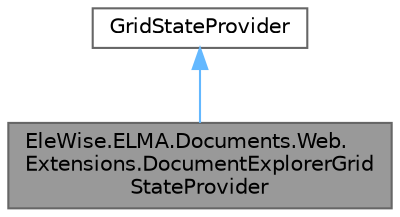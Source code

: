 digraph "EleWise.ELMA.Documents.Web.Extensions.DocumentExplorerGridStateProvider"
{
 // LATEX_PDF_SIZE
  bgcolor="transparent";
  edge [fontname=Helvetica,fontsize=10,labelfontname=Helvetica,labelfontsize=10];
  node [fontname=Helvetica,fontsize=10,shape=box,height=0.2,width=0.4];
  Node1 [id="Node000001",label="EleWise.ELMA.Documents.Web.\lExtensions.DocumentExplorerGrid\lStateProvider",height=0.2,width=0.4,color="gray40", fillcolor="grey60", style="filled", fontcolor="black",tooltip="Состояние грида попапа выбора документа"];
  Node2 -> Node1 [id="edge1_Node000001_Node000002",dir="back",color="steelblue1",style="solid",tooltip=" "];
  Node2 [id="Node000002",label="GridStateProvider",height=0.2,width=0.4,color="gray40", fillcolor="white", style="filled",tooltip=" "];
}
